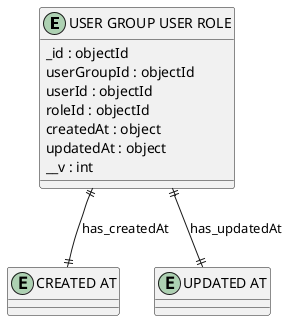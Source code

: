 @startuml USER_GROUP_USER_ROLE_Diagram

entity "USER GROUP USER ROLE" as USER_GROUP_USER_ROLE {
  _id : objectId
  userGroupId : objectId
  userId : objectId
  roleId : objectId
  createdAt : object
  updatedAt : object
  __v : int
}

entity "CREATED AT" as CREATED_AT {
}

entity "UPDATED AT" as UPDATED_AT {
}

' // Relationships
USER_GROUP_USER_ROLE ||--|| CREATED_AT : has_createdAt
USER_GROUP_USER_ROLE ||--|| UPDATED_AT : has_updatedAt
@enduml